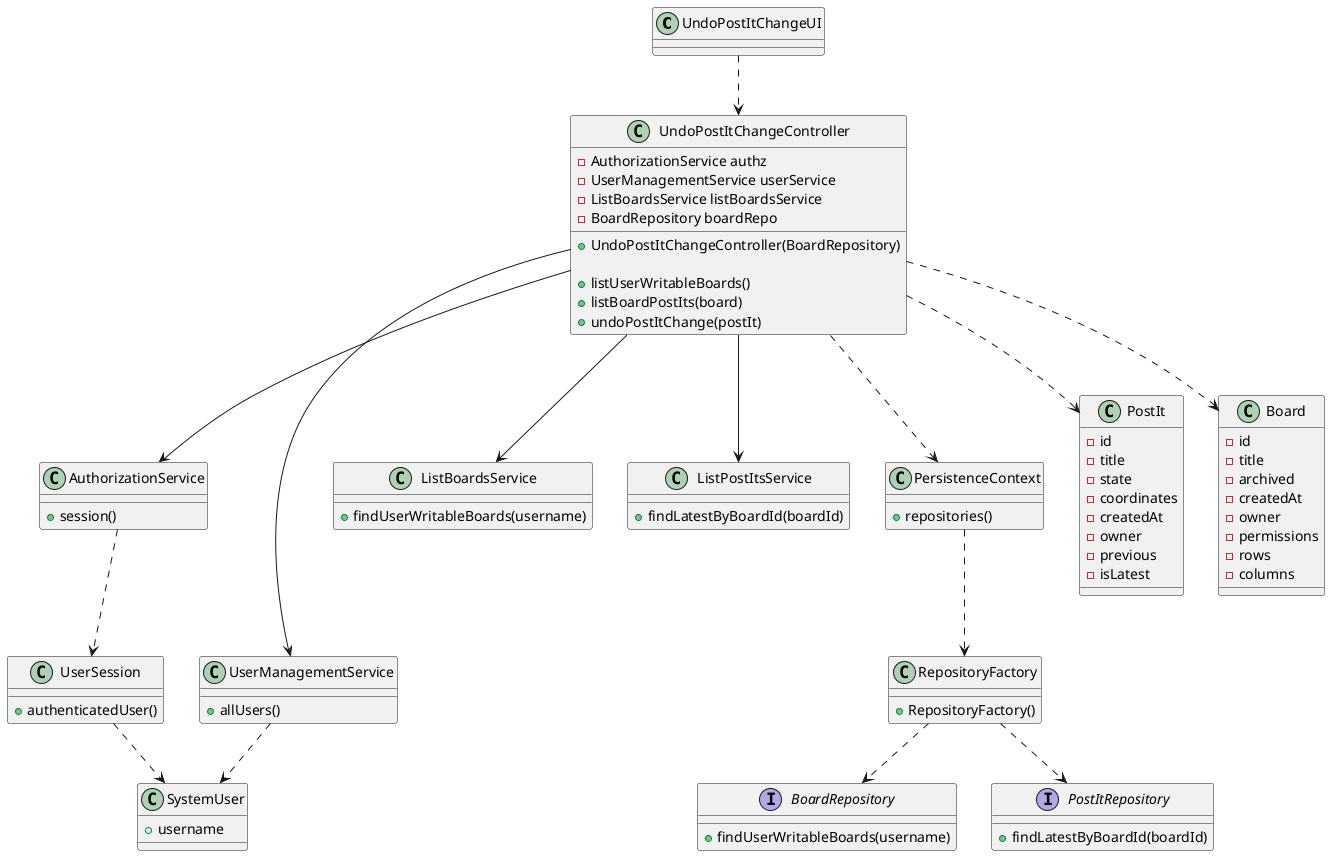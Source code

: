 @startuml US3008_CD

class UndoPostItChangeUI {}

class UndoPostItChangeController {
  - AuthorizationService authz
  - UserManagementService userService
  - ListBoardsService listBoardsService
  - BoardRepository boardRepo

  + UndoPostItChangeController(BoardRepository)

  + listUserWritableBoards()
  + listBoardPostIts(board)
  + undoPostItChange(postIt)
}

class AuthorizationService {
  + session()
}

class UserSession {
  + authenticatedUser()
}

class SystemUser {
  + username
}

class UserManagementService {
  + allUsers()
}

class ListBoardsService {
  + findUserWritableBoards(username)
}

class ListPostItsService {
  + findLatestByBoardId(boardId)
}

class PersistenceContext {
  + repositories()
}

class RepositoryFactory {
  + RepositoryFactory()
}

interface BoardRepository {
  + findUserWritableBoards(username)
}

interface PostItRepository {
  + findLatestByBoardId(boardId)
}

class PostIt {
  - id
  - title
  - state
  - coordinates
  - createdAt
  - owner
  - previous
  - isLatest
}

class Board {
  - id
  - title
  - archived
  - createdAt
  - owner
  - permissions
  - rows
  - columns
}

UndoPostItChangeUI ..> UndoPostItChangeController

UndoPostItChangeController --> AuthorizationService
UndoPostItChangeController --> UserManagementService
UndoPostItChangeController --> ListPostItsService
UndoPostItChangeController --> ListBoardsService
UndoPostItChangeController ..> PersistenceContext
UndoPostItChangeController ..> PostIt
UndoPostItChangeController ..> Board

AuthorizationService ..> UserSession

UserSession ..> SystemUser
UserManagementService ..> SystemUser

PersistenceContext ..> RepositoryFactory

RepositoryFactory ..> BoardRepository
RepositoryFactory ..> PostItRepository

@enduml
